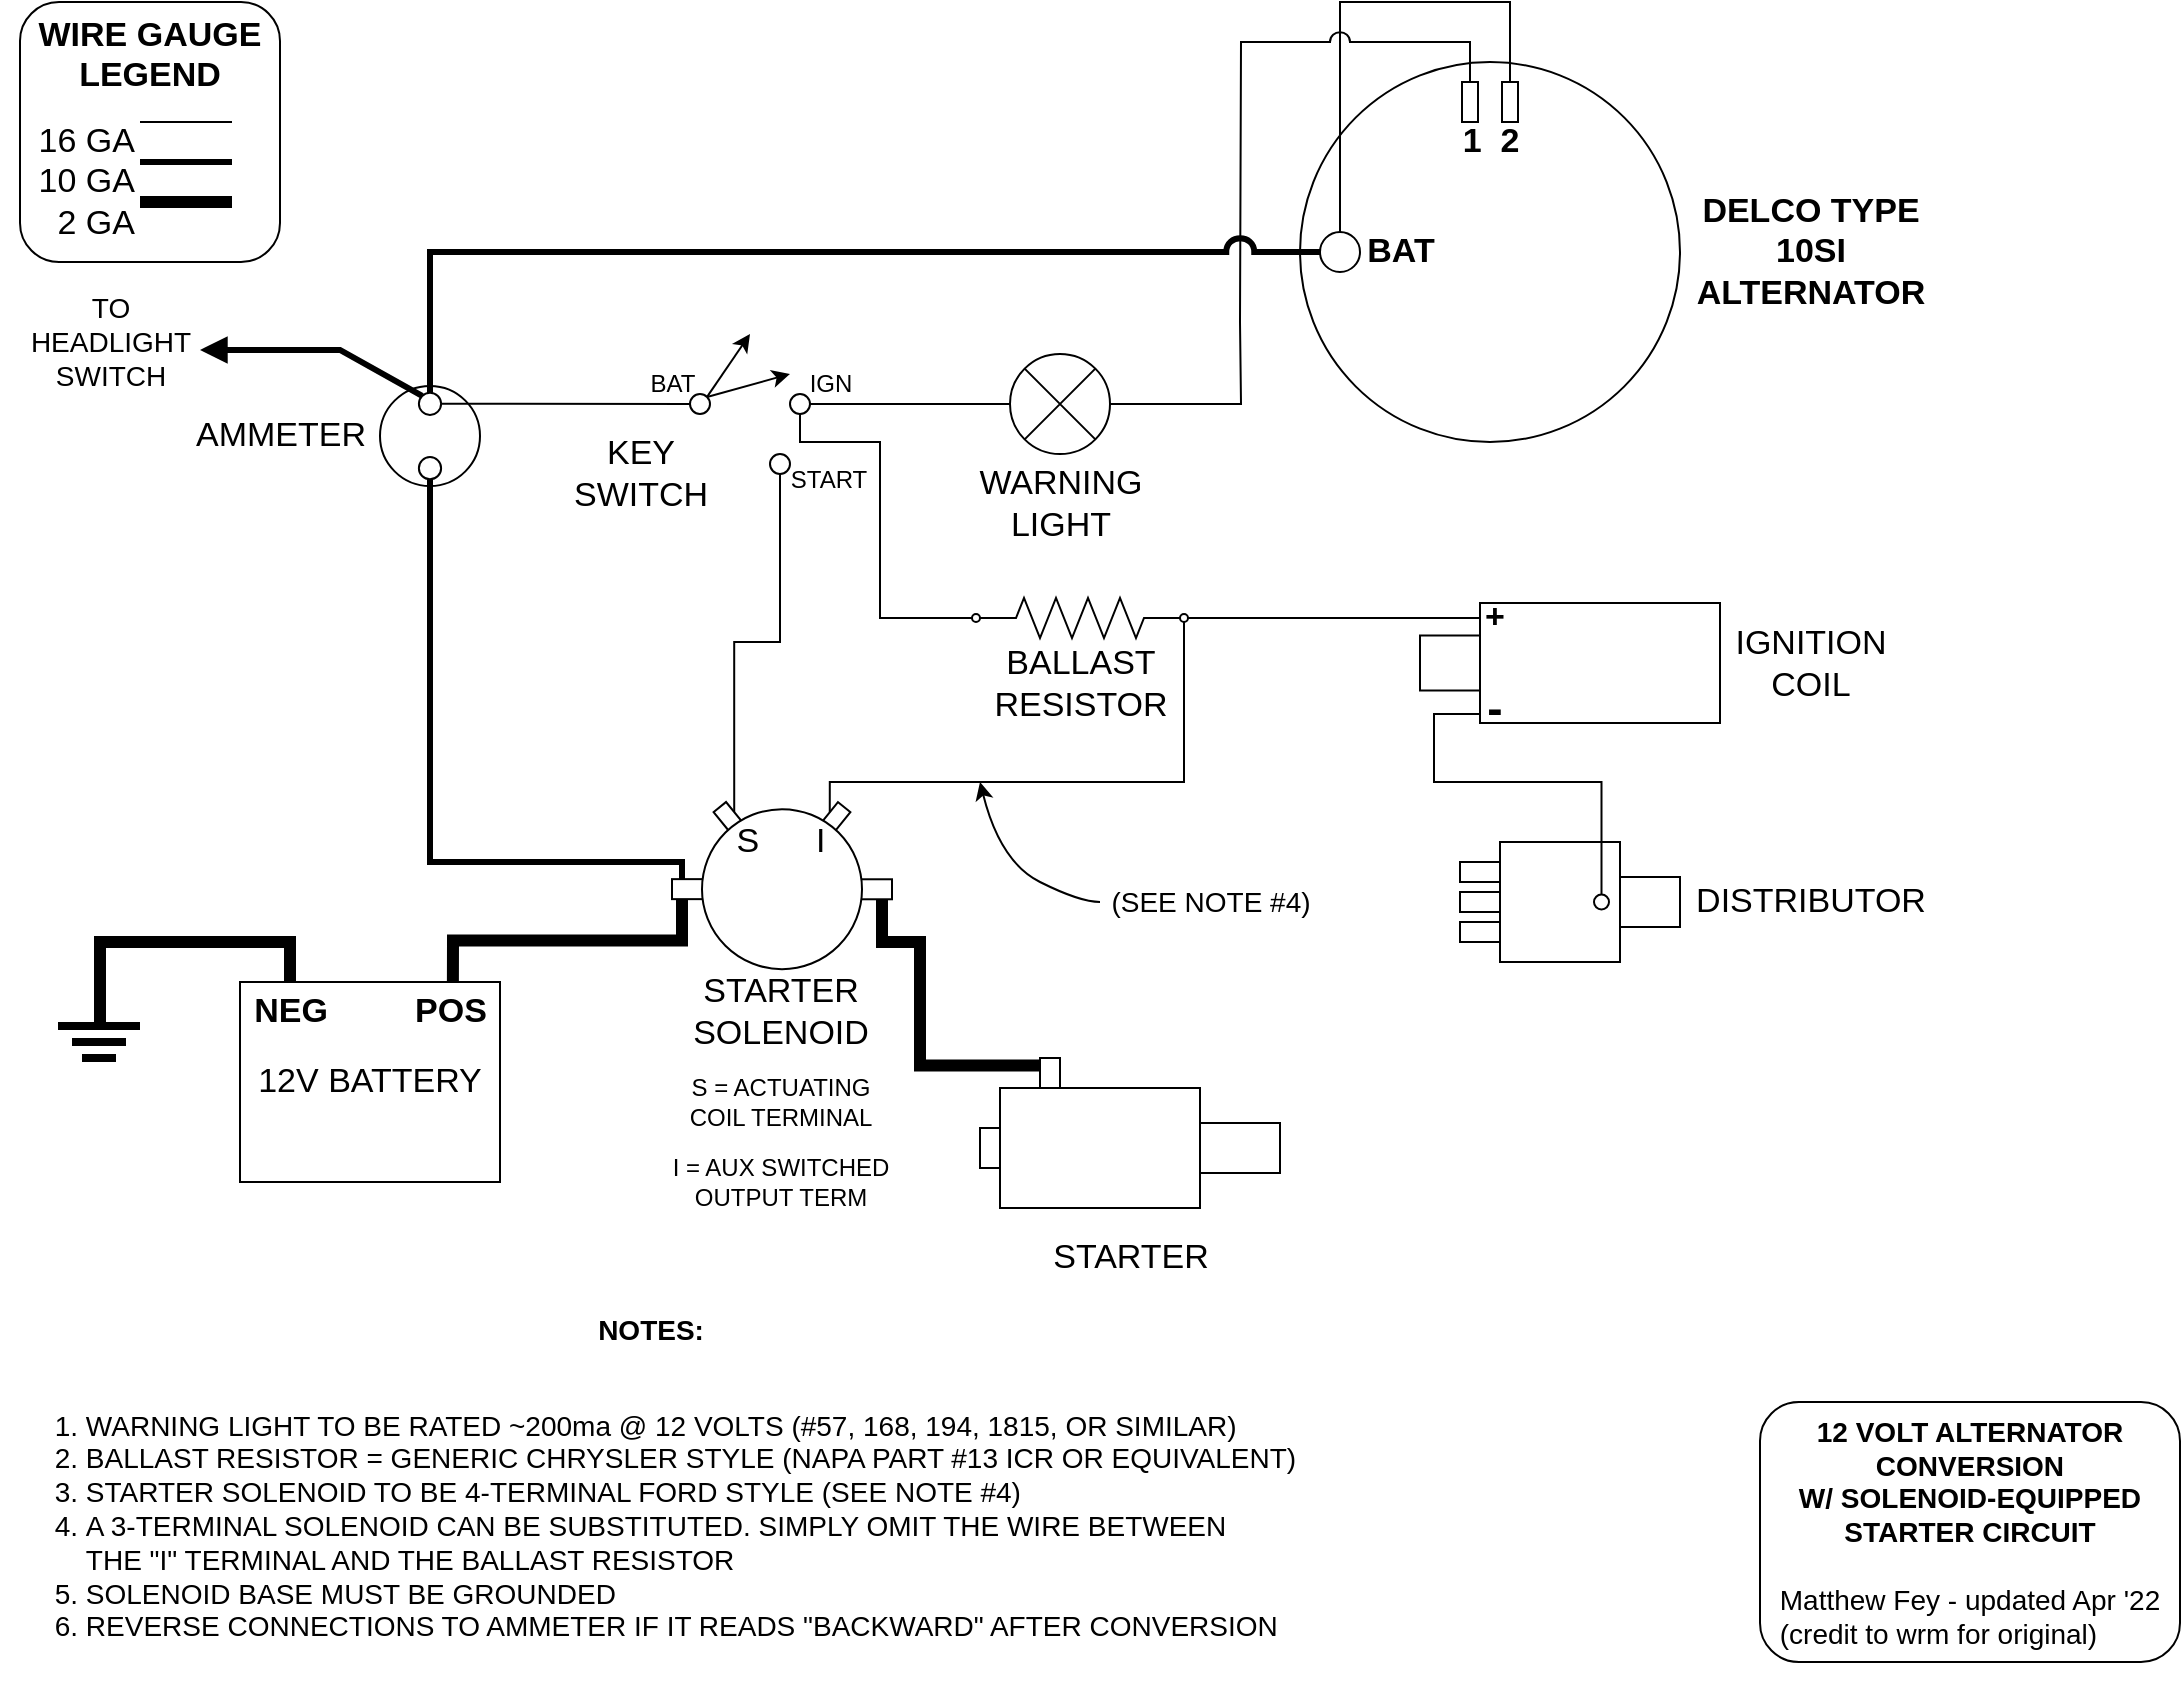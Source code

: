 <mxfile version="17.4.5" type="github">
  <diagram id="0mdSYScjWCPgBPlkuswg" name="Page-1">
    <mxGraphModel dx="1328" dy="1154" grid="1" gridSize="10" guides="1" tooltips="1" connect="1" arrows="1" fold="1" page="1" pageScale="1" pageWidth="1100" pageHeight="850" math="0" shadow="0">
      <root>
        <mxCell id="0" />
        <mxCell id="1" parent="0" />
        <mxCell id="Z7ZbEPt0gSPzM43egvNZ-90" style="edgeStyle=orthogonalEdgeStyle;rounded=0;jumpStyle=arc;jumpSize=10;orthogonalLoop=1;jettySize=auto;html=1;exitX=1;exitY=0.5;exitDx=0;exitDy=0;exitPerimeter=0;fontSize=11;endArrow=none;endFill=0;" edge="1" parent="1" source="83c7Uw7BSurRXPV7c4tu-4">
          <mxGeometry relative="1" as="geometry">
            <mxPoint x="620" y="170" as="targetPoint" />
          </mxGeometry>
        </mxCell>
        <mxCell id="Z7ZbEPt0gSPzM43egvNZ-95" style="edgeStyle=orthogonalEdgeStyle;rounded=0;jumpStyle=arc;jumpSize=10;orthogonalLoop=1;jettySize=auto;html=1;fontSize=17;endArrow=none;endFill=0;strokeWidth=1;entryX=0.5;entryY=1;entryDx=0;entryDy=0;" edge="1" parent="1" source="83c7Uw7BSurRXPV7c4tu-5" target="Z7ZbEPt0gSPzM43egvNZ-22">
          <mxGeometry relative="1" as="geometry">
            <mxPoint x="420" y="230" as="targetPoint" />
            <Array as="points">
              <mxPoint x="440" y="318" />
              <mxPoint x="440" y="230" />
              <mxPoint x="400" y="230" />
            </Array>
          </mxGeometry>
        </mxCell>
        <mxCell id="83c7Uw7BSurRXPV7c4tu-13" value="" style="group" parent="1" vertex="1" connectable="0">
          <mxGeometry x="730" y="430" width="240" height="115" as="geometry" />
        </mxCell>
        <mxCell id="Z7ZbEPt0gSPzM43egvNZ-70" value="" style="group" vertex="1" connectable="0" parent="83c7Uw7BSurRXPV7c4tu-13">
          <mxGeometry width="240" height="60" as="geometry" />
        </mxCell>
        <mxCell id="Z7ZbEPt0gSPzM43egvNZ-69" value="" style="group" vertex="1" connectable="0" parent="Z7ZbEPt0gSPzM43egvNZ-70">
          <mxGeometry width="110" height="60" as="geometry" />
        </mxCell>
        <mxCell id="83c7Uw7BSurRXPV7c4tu-7" value="" style="whiteSpace=wrap;html=1;aspect=fixed;" parent="Z7ZbEPt0gSPzM43egvNZ-69" vertex="1">
          <mxGeometry x="20" width="60" height="60" as="geometry" />
        </mxCell>
        <mxCell id="83c7Uw7BSurRXPV7c4tu-8" value="" style="rounded=0;whiteSpace=wrap;html=1;" parent="Z7ZbEPt0gSPzM43egvNZ-69" vertex="1">
          <mxGeometry y="10" width="20" height="10" as="geometry" />
        </mxCell>
        <mxCell id="83c7Uw7BSurRXPV7c4tu-9" value="" style="rounded=0;whiteSpace=wrap;html=1;" parent="Z7ZbEPt0gSPzM43egvNZ-69" vertex="1">
          <mxGeometry y="25" width="20" height="10" as="geometry" />
        </mxCell>
        <mxCell id="83c7Uw7BSurRXPV7c4tu-10" value="" style="rounded=0;whiteSpace=wrap;html=1;" parent="Z7ZbEPt0gSPzM43egvNZ-69" vertex="1">
          <mxGeometry y="40" width="20" height="10" as="geometry" />
        </mxCell>
        <mxCell id="83c7Uw7BSurRXPV7c4tu-12" value="" style="rounded=0;whiteSpace=wrap;html=1;" parent="Z7ZbEPt0gSPzM43egvNZ-69" vertex="1">
          <mxGeometry x="80" y="17.5" width="30" height="25" as="geometry" />
        </mxCell>
        <mxCell id="Z7ZbEPt0gSPzM43egvNZ-67" value="" style="ellipse;whiteSpace=wrap;html=1;aspect=fixed;fontSize=17;" vertex="1" parent="Z7ZbEPt0gSPzM43egvNZ-69">
          <mxGeometry x="67" y="26.25" width="7.5" height="7.5" as="geometry" />
        </mxCell>
        <mxCell id="Z7ZbEPt0gSPzM43egvNZ-68" value="DISTRIBUTOR" style="text;html=1;align=center;verticalAlign=middle;resizable=0;points=[];autosize=1;strokeColor=none;fillColor=none;fontSize=17;" vertex="1" parent="Z7ZbEPt0gSPzM43egvNZ-70">
          <mxGeometry x="110" y="15" width="130" height="30" as="geometry" />
        </mxCell>
        <mxCell id="Z7ZbEPt0gSPzM43egvNZ-47" value="" style="group" vertex="1" connectable="0" parent="1">
          <mxGeometry x="120" y="500" width="130" height="100" as="geometry" />
        </mxCell>
        <mxCell id="Z7ZbEPt0gSPzM43egvNZ-44" value="12V BATTERY" style="rounded=0;whiteSpace=wrap;html=1;fontSize=17;" vertex="1" parent="Z7ZbEPt0gSPzM43egvNZ-47">
          <mxGeometry width="130" height="100" as="geometry" />
        </mxCell>
        <mxCell id="Z7ZbEPt0gSPzM43egvNZ-45" value="NEG" style="text;html=1;align=center;verticalAlign=middle;resizable=0;points=[];autosize=1;strokeColor=none;fillColor=none;fontSize=17;fontStyle=1" vertex="1" parent="Z7ZbEPt0gSPzM43egvNZ-47">
          <mxGeometry width="50" height="30" as="geometry" />
        </mxCell>
        <mxCell id="Z7ZbEPt0gSPzM43egvNZ-46" value="POS" style="text;html=1;align=center;verticalAlign=middle;resizable=0;points=[];autosize=1;strokeColor=none;fillColor=none;fontSize=17;fontStyle=1" vertex="1" parent="Z7ZbEPt0gSPzM43egvNZ-47">
          <mxGeometry x="80" width="50" height="30" as="geometry" />
        </mxCell>
        <mxCell id="Z7ZbEPt0gSPzM43egvNZ-119" style="edgeStyle=orthogonalEdgeStyle;rounded=0;jumpStyle=arc;jumpSize=10;orthogonalLoop=1;jettySize=auto;html=1;fontSize=17;endArrow=none;endFill=0;strokeWidth=6;exitX=0.5;exitY=0;exitDx=0;exitDy=0;exitPerimeter=0;" edge="1" parent="Z7ZbEPt0gSPzM43egvNZ-47" source="Z7ZbEPt0gSPzM43egvNZ-45">
          <mxGeometry relative="1" as="geometry">
            <mxPoint x="-70" y="20" as="targetPoint" />
            <Array as="points">
              <mxPoint x="25" y="-20" />
              <mxPoint x="-70" y="-20" />
            </Array>
          </mxGeometry>
        </mxCell>
        <mxCell id="Z7ZbEPt0gSPzM43egvNZ-54" value="" style="group" vertex="1" connectable="0" parent="1">
          <mxGeometry x="490" y="538" width="150" height="115" as="geometry" />
        </mxCell>
        <mxCell id="Z7ZbEPt0gSPzM43egvNZ-52" value="STARTER" style="text;html=1;align=center;verticalAlign=middle;resizable=0;points=[];autosize=1;strokeColor=none;fillColor=none;fontSize=17;" vertex="1" parent="Z7ZbEPt0gSPzM43egvNZ-54">
          <mxGeometry x="30" y="85" width="90" height="30" as="geometry" />
        </mxCell>
        <mxCell id="Z7ZbEPt0gSPzM43egvNZ-48" value="" style="rounded=0;whiteSpace=wrap;html=1;fontSize=17;" vertex="1" parent="Z7ZbEPt0gSPzM43egvNZ-54">
          <mxGeometry x="10" y="15" width="100" height="60" as="geometry" />
        </mxCell>
        <mxCell id="Z7ZbEPt0gSPzM43egvNZ-49" value="" style="rounded=0;whiteSpace=wrap;html=1;fontSize=17;" vertex="1" parent="Z7ZbEPt0gSPzM43egvNZ-54">
          <mxGeometry x="110" y="32.5" width="40" height="25" as="geometry" />
        </mxCell>
        <mxCell id="Z7ZbEPt0gSPzM43egvNZ-50" value="" style="rounded=0;whiteSpace=wrap;html=1;fontSize=17;" vertex="1" parent="Z7ZbEPt0gSPzM43egvNZ-54">
          <mxGeometry x="30" width="10" height="15" as="geometry" />
        </mxCell>
        <mxCell id="Z7ZbEPt0gSPzM43egvNZ-51" value="" style="rounded=0;whiteSpace=wrap;html=1;fontSize=17;" vertex="1" parent="Z7ZbEPt0gSPzM43egvNZ-54">
          <mxGeometry y="35" width="10" height="20" as="geometry" />
        </mxCell>
        <mxCell id="Z7ZbEPt0gSPzM43egvNZ-61" value="" style="group" vertex="1" connectable="0" parent="1">
          <mxGeometry x="650" y="40" width="320" height="190" as="geometry" />
        </mxCell>
        <mxCell id="83c7Uw7BSurRXPV7c4tu-1" value="" style="ellipse;whiteSpace=wrap;html=1;aspect=fixed;" parent="Z7ZbEPt0gSPzM43egvNZ-61" vertex="1">
          <mxGeometry width="190" height="190" as="geometry" />
        </mxCell>
        <mxCell id="83c7Uw7BSurRXPV7c4tu-3" value="&lt;div style=&quot;font-size: 17px;&quot;&gt;DELCO TYPE&lt;/div&gt;&lt;div style=&quot;font-size: 17px;&quot;&gt;10SI&lt;/div&gt;&lt;div style=&quot;font-size: 17px;&quot;&gt;ALTERNATOR&lt;br style=&quot;font-size: 17px;&quot;&gt;&lt;/div&gt;" style="text;html=1;align=center;verticalAlign=middle;resizable=0;points=[];autosize=1;strokeColor=none;fillColor=none;fontStyle=1;fontSize=17;" parent="Z7ZbEPt0gSPzM43egvNZ-61" vertex="1">
          <mxGeometry x="190" y="60" width="130" height="70" as="geometry" />
        </mxCell>
        <mxCell id="Z7ZbEPt0gSPzM43egvNZ-55" value="" style="rounded=0;whiteSpace=wrap;html=1;fontSize=17;" vertex="1" parent="Z7ZbEPt0gSPzM43egvNZ-61">
          <mxGeometry x="81" y="10" width="8" height="20" as="geometry" />
        </mxCell>
        <mxCell id="Z7ZbEPt0gSPzM43egvNZ-57" value="" style="rounded=0;whiteSpace=wrap;html=1;fontSize=17;" vertex="1" parent="Z7ZbEPt0gSPzM43egvNZ-61">
          <mxGeometry x="101" y="10" width="8" height="20" as="geometry" />
        </mxCell>
        <mxCell id="Z7ZbEPt0gSPzM43egvNZ-58" value="" style="ellipse;whiteSpace=wrap;html=1;aspect=fixed;fontSize=17;" vertex="1" parent="Z7ZbEPt0gSPzM43egvNZ-61">
          <mxGeometry x="10" y="85" width="20" height="20" as="geometry" />
        </mxCell>
        <mxCell id="Z7ZbEPt0gSPzM43egvNZ-59" value="1&amp;nbsp; 2" style="text;html=1;align=center;verticalAlign=middle;resizable=0;points=[];autosize=1;strokeColor=none;fillColor=none;fontSize=17;fontStyle=1" vertex="1" parent="Z7ZbEPt0gSPzM43egvNZ-61">
          <mxGeometry x="75" y="25" width="40" height="30" as="geometry" />
        </mxCell>
        <mxCell id="Z7ZbEPt0gSPzM43egvNZ-60" value="BAT" style="text;html=1;align=center;verticalAlign=middle;resizable=0;points=[];autosize=1;strokeColor=none;fillColor=none;fontSize=17;fontStyle=1" vertex="1" parent="Z7ZbEPt0gSPzM43egvNZ-61">
          <mxGeometry x="25" y="80" width="50" height="30" as="geometry" />
        </mxCell>
        <mxCell id="Z7ZbEPt0gSPzM43egvNZ-87" style="edgeStyle=orthogonalEdgeStyle;rounded=0;orthogonalLoop=1;jettySize=auto;html=1;fontSize=11;endArrow=none;endFill=0;jumpStyle=arc;jumpSize=10;" edge="1" parent="Z7ZbEPt0gSPzM43egvNZ-61" source="Z7ZbEPt0gSPzM43egvNZ-57" target="Z7ZbEPt0gSPzM43egvNZ-58">
          <mxGeometry relative="1" as="geometry">
            <Array as="points">
              <mxPoint x="105" y="-30" />
              <mxPoint x="20" y="-30" />
            </Array>
          </mxGeometry>
        </mxCell>
        <mxCell id="Z7ZbEPt0gSPzM43egvNZ-66" value="" style="group;fontSize=12;" vertex="1" connectable="0" parent="1">
          <mxGeometry x="710" y="302.5" width="240" height="75" as="geometry" />
        </mxCell>
        <mxCell id="Z7ZbEPt0gSPzM43egvNZ-65" value="&lt;div style=&quot;font-size: 17px;&quot;&gt;IGNITION&lt;/div&gt;&lt;div style=&quot;font-size: 17px;&quot;&gt;COIL&lt;br style=&quot;font-size: 17px;&quot;&gt;&lt;/div&gt;" style="text;html=1;align=center;verticalAlign=middle;resizable=0;points=[];autosize=1;strokeColor=none;fillColor=none;fontSize=17;" vertex="1" parent="Z7ZbEPt0gSPzM43egvNZ-66">
          <mxGeometry x="150" y="13" width="90" height="50" as="geometry" />
        </mxCell>
        <mxCell id="83c7Uw7BSurRXPV7c4tu-6" value="" style="rounded=0;whiteSpace=wrap;html=1;" parent="Z7ZbEPt0gSPzM43egvNZ-66" vertex="1">
          <mxGeometry x="30" y="8" width="120" height="60" as="geometry" />
        </mxCell>
        <mxCell id="Z7ZbEPt0gSPzM43egvNZ-1" value="" style="rounded=0;whiteSpace=wrap;html=1;" vertex="1" parent="Z7ZbEPt0gSPzM43egvNZ-66">
          <mxGeometry y="24.25" width="30" height="27.5" as="geometry" />
        </mxCell>
        <mxCell id="Z7ZbEPt0gSPzM43egvNZ-63" value="+" style="text;html=1;align=center;verticalAlign=middle;resizable=0;points=[];autosize=1;strokeColor=none;fillColor=none;fontSize=17;fontStyle=1" vertex="1" parent="Z7ZbEPt0gSPzM43egvNZ-66">
          <mxGeometry x="22" width="30" height="30" as="geometry" />
        </mxCell>
        <mxCell id="Z7ZbEPt0gSPzM43egvNZ-64" value="-" style="text;html=1;align=center;verticalAlign=middle;resizable=0;points=[];autosize=1;strokeColor=none;fillColor=none;fontSize=23;fontStyle=1;spacing=0;" vertex="1" parent="Z7ZbEPt0gSPzM43egvNZ-66">
          <mxGeometry x="27" y="45" width="20" height="30" as="geometry" />
        </mxCell>
        <mxCell id="Z7ZbEPt0gSPzM43egvNZ-75" value="" style="group" vertex="1" connectable="0" parent="1">
          <mxGeometry x="330" y="410.001" width="120" height="204.999" as="geometry" />
        </mxCell>
        <mxCell id="Z7ZbEPt0gSPzM43egvNZ-6" value="" style="rounded=0;whiteSpace=wrap;html=1;rotation=51;direction=east;" vertex="1" parent="Z7ZbEPt0gSPzM43egvNZ-75">
          <mxGeometry x="27.5" y="3.569" width="13" height="8" as="geometry" />
        </mxCell>
        <mxCell id="Z7ZbEPt0gSPzM43egvNZ-7" value="" style="rounded=0;whiteSpace=wrap;html=1;" vertex="1" parent="Z7ZbEPt0gSPzM43egvNZ-75">
          <mxGeometry x="6" y="38.569" width="20" height="10" as="geometry" />
        </mxCell>
        <mxCell id="Z7ZbEPt0gSPzM43egvNZ-16" value="" style="group;flipH=1;flipV=0;" vertex="1" connectable="0" parent="Z7ZbEPt0gSPzM43egvNZ-75">
          <mxGeometry x="21" y="0.069" width="95" height="83.569" as="geometry" />
        </mxCell>
        <mxCell id="Z7ZbEPt0gSPzM43egvNZ-13" value="" style="rounded=0;whiteSpace=wrap;html=1;rotation=309;direction=east;flipH=1;flipV=0;" vertex="1" parent="Z7ZbEPt0gSPzM43egvNZ-16">
          <mxGeometry x="60.5" y="3.569" width="13" height="8" as="geometry" />
        </mxCell>
        <mxCell id="Z7ZbEPt0gSPzM43egvNZ-14" value="" style="rounded=0;whiteSpace=wrap;html=1;" vertex="1" parent="Z7ZbEPt0gSPzM43egvNZ-16">
          <mxGeometry x="75" y="38.569" width="20" height="10" as="geometry" />
        </mxCell>
        <mxCell id="Z7ZbEPt0gSPzM43egvNZ-3" value="" style="ellipse;whiteSpace=wrap;html=1;aspect=fixed;" vertex="1" parent="Z7ZbEPt0gSPzM43egvNZ-75">
          <mxGeometry x="21" y="3.569" width="80" height="80" as="geometry" />
        </mxCell>
        <mxCell id="Z7ZbEPt0gSPzM43egvNZ-18" value="S&amp;nbsp;&amp;nbsp;&amp;nbsp;&amp;nbsp;&amp;nbsp; I" style="text;html=1;align=center;verticalAlign=middle;resizable=0;points=[];autosize=1;strokeColor=none;fillColor=none;fontSize=17;" vertex="1" parent="Z7ZbEPt0gSPzM43egvNZ-75">
          <mxGeometry x="30" y="5" width="60" height="30" as="geometry" />
        </mxCell>
        <mxCell id="Z7ZbEPt0gSPzM43egvNZ-74" value="" style="group" vertex="1" connectable="0" parent="Z7ZbEPt0gSPzM43egvNZ-75">
          <mxGeometry y="79.999" width="120" height="125" as="geometry" />
        </mxCell>
        <mxCell id="Z7ZbEPt0gSPzM43egvNZ-71" value="&lt;div&gt;STARTER&lt;/div&gt;&lt;div&gt;SOLENOID&lt;br&gt;&lt;/div&gt;" style="text;html=1;align=center;verticalAlign=middle;resizable=0;points=[];autosize=1;strokeColor=none;fillColor=none;fontSize=17;" vertex="1" parent="Z7ZbEPt0gSPzM43egvNZ-74">
          <mxGeometry x="10" width="100" height="50" as="geometry" />
        </mxCell>
        <mxCell id="Z7ZbEPt0gSPzM43egvNZ-72" value="&lt;div&gt;S = ACTUATING&lt;/div&gt;&lt;div&gt;COIL TERMINAL&lt;br&gt;&lt;/div&gt;" style="text;html=1;align=center;verticalAlign=middle;resizable=0;points=[];autosize=1;strokeColor=none;fillColor=none;fontSize=12;" vertex="1" parent="Z7ZbEPt0gSPzM43egvNZ-74">
          <mxGeometry x="5" y="55" width="110" height="30" as="geometry" />
        </mxCell>
        <mxCell id="Z7ZbEPt0gSPzM43egvNZ-73" value="&lt;div&gt;I = AUX SWITCHED&lt;/div&gt;&lt;div&gt;OUTPUT TERM&lt;br&gt;&lt;/div&gt;" style="text;html=1;align=center;verticalAlign=middle;resizable=0;points=[];autosize=1;strokeColor=none;fillColor=none;fontSize=12;" vertex="1" parent="Z7ZbEPt0gSPzM43egvNZ-74">
          <mxGeometry y="95" width="120" height="30" as="geometry" />
        </mxCell>
        <mxCell id="Z7ZbEPt0gSPzM43egvNZ-84" value="" style="group" vertex="1" connectable="0" parent="1">
          <mxGeometry x="280" y="176" width="159" height="95" as="geometry" />
        </mxCell>
        <mxCell id="Z7ZbEPt0gSPzM43egvNZ-79" value="START" style="text;html=1;align=center;verticalAlign=middle;resizable=0;points=[];autosize=1;strokeColor=none;fillColor=none;fontSize=12;" vertex="1" parent="Z7ZbEPt0gSPzM43egvNZ-84">
          <mxGeometry x="109" y="63" width="50" height="20" as="geometry" />
        </mxCell>
        <mxCell id="Z7ZbEPt0gSPzM43egvNZ-62" value="" style="group" vertex="1" connectable="0" parent="Z7ZbEPt0gSPzM43egvNZ-84">
          <mxGeometry x="65" width="60" height="70" as="geometry" />
        </mxCell>
        <mxCell id="Z7ZbEPt0gSPzM43egvNZ-20" value="" style="ellipse;whiteSpace=wrap;html=1;aspect=fixed;fontSize=17;" vertex="1" parent="Z7ZbEPt0gSPzM43egvNZ-62">
          <mxGeometry y="30" width="10" height="10" as="geometry" />
        </mxCell>
        <mxCell id="Z7ZbEPt0gSPzM43egvNZ-22" value="" style="ellipse;whiteSpace=wrap;html=1;aspect=fixed;fontSize=17;" vertex="1" parent="Z7ZbEPt0gSPzM43egvNZ-62">
          <mxGeometry x="50" y="30" width="10" height="10" as="geometry" />
        </mxCell>
        <mxCell id="Z7ZbEPt0gSPzM43egvNZ-23" value="" style="ellipse;whiteSpace=wrap;html=1;aspect=fixed;fontSize=17;" vertex="1" parent="Z7ZbEPt0gSPzM43egvNZ-62">
          <mxGeometry x="40" y="60" width="10" height="10" as="geometry" />
        </mxCell>
        <mxCell id="Z7ZbEPt0gSPzM43egvNZ-28" value="" style="endArrow=classic;html=1;rounded=0;fontSize=17;exitX=1;exitY=0;exitDx=0;exitDy=0;" edge="1" parent="Z7ZbEPt0gSPzM43egvNZ-62" source="Z7ZbEPt0gSPzM43egvNZ-20">
          <mxGeometry width="50" height="50" relative="1" as="geometry">
            <mxPoint x="10" y="30" as="sourcePoint" />
            <mxPoint x="30" as="targetPoint" />
          </mxGeometry>
        </mxCell>
        <mxCell id="Z7ZbEPt0gSPzM43egvNZ-29" value="" style="endArrow=classic;html=1;rounded=0;fontSize=17;exitX=1;exitY=0;exitDx=0;exitDy=0;" edge="1" parent="Z7ZbEPt0gSPzM43egvNZ-62" source="Z7ZbEPt0gSPzM43egvNZ-20">
          <mxGeometry width="50" height="50" relative="1" as="geometry">
            <mxPoint x="14.996" y="40.004" as="sourcePoint" />
            <mxPoint x="50" y="20" as="targetPoint" />
          </mxGeometry>
        </mxCell>
        <mxCell id="Z7ZbEPt0gSPzM43egvNZ-78" value="BAT" style="text;html=1;align=center;verticalAlign=middle;resizable=0;points=[];autosize=1;strokeColor=none;fillColor=none;fontSize=12;" vertex="1" parent="Z7ZbEPt0gSPzM43egvNZ-84">
          <mxGeometry x="36" y="15" width="40" height="20" as="geometry" />
        </mxCell>
        <mxCell id="Z7ZbEPt0gSPzM43egvNZ-80" value="IGN" style="text;html=1;align=center;verticalAlign=middle;resizable=0;points=[];autosize=1;strokeColor=none;fillColor=none;fontSize=12;" vertex="1" parent="Z7ZbEPt0gSPzM43egvNZ-84">
          <mxGeometry x="115" y="15" width="40" height="20" as="geometry" />
        </mxCell>
        <mxCell id="Z7ZbEPt0gSPzM43egvNZ-83" value="&lt;div&gt;KEY&lt;/div&gt;&lt;div&gt;SWITCH&lt;br&gt;&lt;/div&gt;" style="text;html=1;align=center;verticalAlign=middle;resizable=0;points=[];autosize=1;strokeColor=none;fillColor=none;fontSize=17;" vertex="1" parent="Z7ZbEPt0gSPzM43egvNZ-84">
          <mxGeometry y="45" width="80" height="50" as="geometry" />
        </mxCell>
        <mxCell id="Z7ZbEPt0gSPzM43egvNZ-89" style="edgeStyle=orthogonalEdgeStyle;rounded=0;jumpStyle=arc;jumpSize=10;orthogonalLoop=1;jettySize=auto;html=1;fontSize=11;endArrow=none;endFill=0;exitX=0.5;exitY=0;exitDx=0;exitDy=0;" edge="1" parent="1" source="Z7ZbEPt0gSPzM43egvNZ-55">
          <mxGeometry relative="1" as="geometry">
            <mxPoint x="620" y="170" as="targetPoint" />
          </mxGeometry>
        </mxCell>
        <mxCell id="Z7ZbEPt0gSPzM43egvNZ-85" value="" style="group" vertex="1" connectable="0" parent="1">
          <mxGeometry x="90" y="202" width="150" height="50" as="geometry" />
        </mxCell>
        <mxCell id="Z7ZbEPt0gSPzM43egvNZ-43" value="" style="group" vertex="1" connectable="0" parent="Z7ZbEPt0gSPzM43egvNZ-85">
          <mxGeometry x="100" width="50" height="50" as="geometry" />
        </mxCell>
        <mxCell id="Z7ZbEPt0gSPzM43egvNZ-39" value="" style="ellipse;whiteSpace=wrap;html=1;aspect=fixed;fontSize=17;" vertex="1" parent="Z7ZbEPt0gSPzM43egvNZ-43">
          <mxGeometry width="50" height="50" as="geometry" />
        </mxCell>
        <mxCell id="Z7ZbEPt0gSPzM43egvNZ-40" value="" style="ellipse;whiteSpace=wrap;html=1;aspect=fixed;fontSize=17;" vertex="1" parent="Z7ZbEPt0gSPzM43egvNZ-43">
          <mxGeometry x="19.444" y="3.333" width="11.111" height="11.111" as="geometry" />
        </mxCell>
        <mxCell id="Z7ZbEPt0gSPzM43egvNZ-42" value="" style="ellipse;whiteSpace=wrap;html=1;aspect=fixed;fontSize=17;" vertex="1" parent="Z7ZbEPt0gSPzM43egvNZ-43">
          <mxGeometry x="19.444" y="35.556" width="11.111" height="11.111" as="geometry" />
        </mxCell>
        <mxCell id="Z7ZbEPt0gSPzM43egvNZ-76" value="&lt;font style=&quot;font-size: 17px&quot;&gt;AMMETER&lt;/font&gt;" style="text;html=1;align=center;verticalAlign=middle;resizable=0;points=[];autosize=1;strokeColor=none;fillColor=none;fontSize=12;" vertex="1" parent="Z7ZbEPt0gSPzM43egvNZ-85">
          <mxGeometry y="15" width="100" height="20" as="geometry" />
        </mxCell>
        <mxCell id="Z7ZbEPt0gSPzM43egvNZ-91" style="edgeStyle=orthogonalEdgeStyle;rounded=0;jumpStyle=arc;jumpSize=10;orthogonalLoop=1;jettySize=auto;html=1;entryX=0.5;entryY=0;entryDx=0;entryDy=0;fontSize=11;endArrow=none;endFill=0;strokeWidth=3;" edge="1" parent="1" source="Z7ZbEPt0gSPzM43egvNZ-58" target="Z7ZbEPt0gSPzM43egvNZ-40">
          <mxGeometry relative="1" as="geometry" />
        </mxCell>
        <mxCell id="Z7ZbEPt0gSPzM43egvNZ-93" value="" style="group" vertex="1" connectable="0" parent="1">
          <mxGeometry x="480" y="186" width="100" height="100" as="geometry" />
        </mxCell>
        <mxCell id="83c7Uw7BSurRXPV7c4tu-4" value="" style="pointerEvents=1;verticalLabelPosition=bottom;shadow=0;dashed=0;align=center;html=1;verticalAlign=top;shape=mxgraph.electrical.miscellaneous.light_bulb;" parent="Z7ZbEPt0gSPzM43egvNZ-93" vertex="1">
          <mxGeometry x="20" width="60" height="50" as="geometry" />
        </mxCell>
        <mxCell id="Z7ZbEPt0gSPzM43egvNZ-92" value="&lt;div style=&quot;font-size: 17px;&quot;&gt;WARNING&lt;/div&gt;&lt;div style=&quot;font-size: 17px;&quot;&gt;LIGHT&lt;br style=&quot;font-size: 17px;&quot;&gt;&lt;/div&gt;" style="text;html=1;align=center;verticalAlign=middle;resizable=0;points=[];autosize=1;strokeColor=none;fillColor=none;fontSize=17;" vertex="1" parent="Z7ZbEPt0gSPzM43egvNZ-93">
          <mxGeometry y="50" width="100" height="50" as="geometry" />
        </mxCell>
        <mxCell id="Z7ZbEPt0gSPzM43egvNZ-94" style="edgeStyle=orthogonalEdgeStyle;rounded=0;jumpStyle=arc;jumpSize=10;orthogonalLoop=1;jettySize=auto;html=1;entryX=1;entryY=0.5;entryDx=0;entryDy=0;fontSize=17;endArrow=none;endFill=0;strokeWidth=1;" edge="1" parent="1" source="83c7Uw7BSurRXPV7c4tu-4" target="Z7ZbEPt0gSPzM43egvNZ-22">
          <mxGeometry relative="1" as="geometry" />
        </mxCell>
        <mxCell id="Z7ZbEPt0gSPzM43egvNZ-99" style="edgeStyle=orthogonalEdgeStyle;rounded=0;jumpStyle=arc;jumpSize=10;orthogonalLoop=1;jettySize=auto;html=1;fontSize=17;endArrow=none;endFill=0;strokeWidth=1;exitX=1;exitY=0.5;exitDx=0;exitDy=0;" edge="1" parent="1" source="Z7ZbEPt0gSPzM43egvNZ-101">
          <mxGeometry relative="1" as="geometry">
            <mxPoint x="740" y="318" as="targetPoint" />
          </mxGeometry>
        </mxCell>
        <mxCell id="Z7ZbEPt0gSPzM43egvNZ-100" style="edgeStyle=orthogonalEdgeStyle;rounded=0;jumpStyle=arc;jumpSize=10;orthogonalLoop=1;jettySize=auto;html=1;fontSize=17;endArrow=none;endFill=0;strokeWidth=1;entryX=0.15;entryY=0.617;entryDx=0;entryDy=0;entryPerimeter=0;" edge="1" parent="1" source="Z7ZbEPt0gSPzM43egvNZ-67" target="Z7ZbEPt0gSPzM43egvNZ-64">
          <mxGeometry relative="1" as="geometry">
            <Array as="points">
              <mxPoint x="801" y="400" />
              <mxPoint x="717" y="400" />
              <mxPoint x="717" y="366" />
            </Array>
          </mxGeometry>
        </mxCell>
        <mxCell id="Z7ZbEPt0gSPzM43egvNZ-103" value="" style="group" vertex="1" connectable="0" parent="1">
          <mxGeometry x="486" y="308" width="108" height="67.5" as="geometry" />
        </mxCell>
        <mxCell id="Z7ZbEPt0gSPzM43egvNZ-98" value="" style="group" vertex="1" connectable="0" parent="Z7ZbEPt0gSPzM43egvNZ-103">
          <mxGeometry x="4" width="104" height="67.5" as="geometry" />
        </mxCell>
        <mxCell id="83c7Uw7BSurRXPV7c4tu-5" value="" style="pointerEvents=1;verticalLabelPosition=bottom;shadow=0;dashed=0;align=center;html=1;verticalAlign=top;shape=mxgraph.electrical.resistors.resistor_2;" parent="Z7ZbEPt0gSPzM43egvNZ-98" vertex="1">
          <mxGeometry width="100" height="20" as="geometry" />
        </mxCell>
        <mxCell id="Z7ZbEPt0gSPzM43egvNZ-97" value="&lt;div&gt;BALLAST&lt;/div&gt;&lt;div&gt;RESISTOR&lt;br&gt;&lt;/div&gt;" style="text;html=1;align=center;verticalAlign=middle;resizable=0;points=[];autosize=1;strokeColor=none;fillColor=none;fontSize=17;" vertex="1" parent="Z7ZbEPt0gSPzM43egvNZ-98">
          <mxGeometry y="17.5" width="100" height="50" as="geometry" />
        </mxCell>
        <mxCell id="Z7ZbEPt0gSPzM43egvNZ-101" value="" style="ellipse;whiteSpace=wrap;html=1;aspect=fixed;fontSize=17;" vertex="1" parent="Z7ZbEPt0gSPzM43egvNZ-98">
          <mxGeometry x="100" y="8" width="4" height="4" as="geometry" />
        </mxCell>
        <mxCell id="Z7ZbEPt0gSPzM43egvNZ-102" value="" style="ellipse;whiteSpace=wrap;html=1;aspect=fixed;fontSize=17;" vertex="1" parent="Z7ZbEPt0gSPzM43egvNZ-103">
          <mxGeometry y="8" width="4" height="4" as="geometry" />
        </mxCell>
        <mxCell id="Z7ZbEPt0gSPzM43egvNZ-104" style="edgeStyle=orthogonalEdgeStyle;rounded=0;jumpStyle=arc;jumpSize=10;orthogonalLoop=1;jettySize=auto;html=1;exitX=0.5;exitY=0;exitDx=0;exitDy=0;entryX=0.5;entryY=1;entryDx=0;entryDy=0;fontSize=17;endArrow=none;endFill=0;strokeWidth=1;" edge="1" parent="1" source="Z7ZbEPt0gSPzM43egvNZ-13" target="Z7ZbEPt0gSPzM43egvNZ-101">
          <mxGeometry relative="1" as="geometry">
            <Array as="points">
              <mxPoint x="415" y="400" />
              <mxPoint x="592" y="400" />
            </Array>
          </mxGeometry>
        </mxCell>
        <mxCell id="Z7ZbEPt0gSPzM43egvNZ-106" style="edgeStyle=orthogonalEdgeStyle;rounded=0;jumpStyle=arc;jumpSize=10;orthogonalLoop=1;jettySize=auto;html=1;exitX=0.5;exitY=0;exitDx=0;exitDy=0;fontSize=17;endArrow=none;endFill=0;strokeWidth=1;entryX=0.5;entryY=1;entryDx=0;entryDy=0;" edge="1" parent="1" source="Z7ZbEPt0gSPzM43egvNZ-6" target="Z7ZbEPt0gSPzM43egvNZ-23">
          <mxGeometry relative="1" as="geometry">
            <mxPoint x="350" y="240" as="targetPoint" />
            <Array as="points">
              <mxPoint x="367" y="330" />
              <mxPoint x="390" y="330" />
            </Array>
          </mxGeometry>
        </mxCell>
        <mxCell id="Z7ZbEPt0gSPzM43egvNZ-107" style="edgeStyle=orthogonalEdgeStyle;rounded=0;jumpStyle=arc;jumpSize=10;orthogonalLoop=1;jettySize=auto;html=1;exitX=0;exitY=0.5;exitDx=0;exitDy=0;entryX=1;entryY=0.5;entryDx=0;entryDy=0;fontSize=17;endArrow=none;endFill=0;strokeWidth=1;" edge="1" parent="1" source="Z7ZbEPt0gSPzM43egvNZ-20" target="Z7ZbEPt0gSPzM43egvNZ-40">
          <mxGeometry relative="1" as="geometry" />
        </mxCell>
        <mxCell id="Z7ZbEPt0gSPzM43egvNZ-108" style="edgeStyle=orthogonalEdgeStyle;rounded=0;jumpStyle=arc;jumpSize=10;orthogonalLoop=1;jettySize=auto;html=1;exitX=0.5;exitY=1;exitDx=0;exitDy=0;entryX=0.25;entryY=0;entryDx=0;entryDy=0;fontSize=17;endArrow=none;endFill=0;strokeWidth=3;" edge="1" parent="1" source="Z7ZbEPt0gSPzM43egvNZ-42" target="Z7ZbEPt0gSPzM43egvNZ-7">
          <mxGeometry relative="1" as="geometry">
            <Array as="points">
              <mxPoint x="215" y="440" />
              <mxPoint x="341" y="440" />
            </Array>
          </mxGeometry>
        </mxCell>
        <mxCell id="Z7ZbEPt0gSPzM43egvNZ-109" style="edgeStyle=orthogonalEdgeStyle;rounded=0;jumpStyle=arc;jumpSize=10;orthogonalLoop=1;jettySize=auto;html=1;exitX=0.25;exitY=1;exitDx=0;exitDy=0;entryX=0.529;entryY=-0.003;entryDx=0;entryDy=0;entryPerimeter=0;fontSize=17;endArrow=none;endFill=0;strokeWidth=6;" edge="1" parent="1" source="Z7ZbEPt0gSPzM43egvNZ-7" target="Z7ZbEPt0gSPzM43egvNZ-46">
          <mxGeometry relative="1" as="geometry" />
        </mxCell>
        <mxCell id="Z7ZbEPt0gSPzM43egvNZ-111" style="edgeStyle=orthogonalEdgeStyle;rounded=0;jumpStyle=arc;jumpSize=10;orthogonalLoop=1;jettySize=auto;html=1;exitX=0.75;exitY=1;exitDx=0;exitDy=0;entryX=0;entryY=0.25;entryDx=0;entryDy=0;fontSize=17;endArrow=none;endFill=0;strokeWidth=6;" edge="1" parent="1" source="Z7ZbEPt0gSPzM43egvNZ-14" target="Z7ZbEPt0gSPzM43egvNZ-50">
          <mxGeometry relative="1" as="geometry">
            <Array as="points">
              <mxPoint x="441" y="480" />
              <mxPoint x="460" y="480" />
              <mxPoint x="460" y="542" />
            </Array>
          </mxGeometry>
        </mxCell>
        <mxCell id="Z7ZbEPt0gSPzM43egvNZ-118" value="" style="group" vertex="1" connectable="0" parent="1">
          <mxGeometry x="29" y="522" width="41" height="16" as="geometry" />
        </mxCell>
        <mxCell id="Z7ZbEPt0gSPzM43egvNZ-117" value="" style="endArrow=none;html=1;rounded=0;fontSize=17;strokeWidth=4;jumpStyle=arc;jumpSize=10;" edge="1" parent="Z7ZbEPt0gSPzM43egvNZ-118">
          <mxGeometry width="50" height="50" relative="1" as="geometry">
            <mxPoint x="7" y="8" as="sourcePoint" />
            <mxPoint x="34" y="8" as="targetPoint" />
          </mxGeometry>
        </mxCell>
        <mxCell id="Z7ZbEPt0gSPzM43egvNZ-113" value="" style="endArrow=none;html=1;rounded=0;fontSize=17;strokeWidth=4;jumpStyle=arc;jumpSize=10;" edge="1" parent="Z7ZbEPt0gSPzM43egvNZ-118">
          <mxGeometry width="50" height="50" relative="1" as="geometry">
            <mxPoint as="sourcePoint" />
            <mxPoint x="41" as="targetPoint" />
          </mxGeometry>
        </mxCell>
        <mxCell id="Z7ZbEPt0gSPzM43egvNZ-115" value="" style="endArrow=none;html=1;rounded=0;fontSize=17;strokeWidth=4;jumpStyle=arc;jumpSize=10;" edge="1" parent="Z7ZbEPt0gSPzM43egvNZ-118">
          <mxGeometry width="50" height="50" relative="1" as="geometry">
            <mxPoint x="12" y="16" as="sourcePoint" />
            <mxPoint x="29" y="16" as="targetPoint" />
          </mxGeometry>
        </mxCell>
        <mxCell id="Z7ZbEPt0gSPzM43egvNZ-120" value="&lt;div align=&quot;center&quot;&gt;&lt;b&gt;WIRE GAUGE&lt;/b&gt;&lt;/div&gt;&lt;div align=&quot;center&quot;&gt;&lt;b&gt;LEGEND&lt;/b&gt;&lt;/div&gt;&lt;div style=&quot;font-size: 10px&quot; align=&quot;left&quot;&gt;&lt;br&gt;&lt;/div&gt;&lt;div align=&quot;left&quot;&gt;16 GA&lt;/div&gt;&lt;div align=&quot;left&quot;&gt;10 GA&lt;/div&gt;&lt;div align=&quot;left&quot;&gt;&amp;nbsp; 2 GA&lt;br&gt;&lt;/div&gt;" style="rounded=1;whiteSpace=wrap;html=1;fontSize=17;verticalAlign=top;" vertex="1" parent="1">
          <mxGeometry x="10" y="10" width="130" height="130" as="geometry" />
        </mxCell>
        <mxCell id="Z7ZbEPt0gSPzM43egvNZ-121" value="" style="endArrow=none;html=1;rounded=0;fontSize=10;strokeWidth=1;jumpStyle=arc;jumpSize=10;endSize=6;" edge="1" parent="1">
          <mxGeometry width="50" height="50" relative="1" as="geometry">
            <mxPoint x="70" y="70" as="sourcePoint" />
            <mxPoint x="116" y="70" as="targetPoint" />
          </mxGeometry>
        </mxCell>
        <mxCell id="Z7ZbEPt0gSPzM43egvNZ-122" value="" style="endArrow=none;html=1;rounded=0;fontSize=10;strokeWidth=3;jumpStyle=arc;jumpSize=10;" edge="1" parent="1">
          <mxGeometry width="50" height="50" relative="1" as="geometry">
            <mxPoint x="70" y="90" as="sourcePoint" />
            <mxPoint x="116" y="90" as="targetPoint" />
          </mxGeometry>
        </mxCell>
        <mxCell id="Z7ZbEPt0gSPzM43egvNZ-124" value="" style="endArrow=none;html=1;rounded=0;fontSize=10;strokeWidth=6;jumpStyle=arc;jumpSize=10;" edge="1" parent="1">
          <mxGeometry width="50" height="50" relative="1" as="geometry">
            <mxPoint x="70" y="110" as="sourcePoint" />
            <mxPoint x="116" y="110" as="targetPoint" />
          </mxGeometry>
        </mxCell>
        <mxCell id="Z7ZbEPt0gSPzM43egvNZ-126" value="&lt;div style=&quot;font-size: 14px&quot;&gt;&lt;font style=&quot;font-size: 14px&quot;&gt;TO&lt;/font&gt;&lt;/div&gt;&lt;div style=&quot;font-size: 14px&quot;&gt;&lt;font style=&quot;font-size: 14px&quot;&gt;HEADLIGHT&lt;/font&gt;&lt;/div&gt;&lt;div style=&quot;font-size: 14px&quot;&gt;&lt;font style=&quot;font-size: 14px&quot;&gt;SWITCH&lt;br&gt;&lt;/font&gt;&lt;/div&gt;" style="text;html=1;align=center;verticalAlign=middle;resizable=0;points=[];autosize=1;strokeColor=none;fillColor=none;fontSize=11;" vertex="1" parent="1">
          <mxGeometry x="10" y="160" width="90" height="40" as="geometry" />
        </mxCell>
        <mxCell id="Z7ZbEPt0gSPzM43egvNZ-129" value="" style="endArrow=block;html=1;rounded=0;fontSize=14;endSize=6;strokeWidth=3;jumpStyle=arc;jumpSize=10;entryX=1;entryY=0.6;entryDx=0;entryDy=0;entryPerimeter=0;exitX=0;exitY=0;exitDx=0;exitDy=0;endFill=1;" edge="1" parent="1" source="Z7ZbEPt0gSPzM43egvNZ-40" target="Z7ZbEPt0gSPzM43egvNZ-126">
          <mxGeometry width="50" height="50" relative="1" as="geometry">
            <mxPoint x="170" y="170" as="sourcePoint" />
            <mxPoint x="170" y="160" as="targetPoint" />
            <Array as="points">
              <mxPoint x="170" y="184" />
            </Array>
          </mxGeometry>
        </mxCell>
        <mxCell id="Z7ZbEPt0gSPzM43egvNZ-130" value="&lt;div&gt;&lt;b&gt;NOTES:&lt;/b&gt;&lt;/div&gt;&lt;div align=&quot;left&quot;&gt;&lt;b&gt;&lt;br&gt;&lt;/b&gt;&lt;/div&gt;&lt;div align=&quot;left&quot;&gt;&lt;ol&gt;&lt;li&gt;WARNING LIGHT TO BE RATED ~200ma @ 12 VOLTS (#57, 168, 194, 1815, OR SIMILAR)&lt;/li&gt;&lt;li&gt;BALLAST RESISTOR = GENERIC CHRYSLER STYLE (NAPA PART #13 ICR OR EQUIVALENT)&lt;/li&gt;&lt;li&gt;STARTER SOLENOID TO BE 4-TERMINAL FORD STYLE (SEE NOTE #4)&lt;/li&gt;&lt;li&gt;A 3-TERMINAL SOLENOID CAN BE SUBSTITUTED. SIMPLY OMIT THE WIRE BETWEEN&lt;br&gt;THE &quot;I&quot; TERMINAL AND THE BALLAST RESISTOR&lt;/li&gt;&lt;li&gt;SOLENOID BASE MUST BE GROUNDED&lt;/li&gt;&lt;li&gt;REVERSE CONNECTIONS TO AMMETER IF IT READS &quot;BACKWARD&quot; AFTER CONVERSION&lt;br&gt;&lt;/li&gt;&lt;/ol&gt;&lt;/div&gt;" style="text;html=1;align=center;verticalAlign=middle;resizable=0;points=[];autosize=1;strokeColor=none;fillColor=none;fontSize=14;" vertex="1" parent="1">
          <mxGeometry y="660" width="650" height="190" as="geometry" />
        </mxCell>
        <mxCell id="Z7ZbEPt0gSPzM43egvNZ-133" value="(SEE NOTE #4)" style="text;html=1;align=center;verticalAlign=middle;resizable=0;points=[];autosize=1;strokeColor=none;fillColor=none;fontSize=14;" vertex="1" parent="1">
          <mxGeometry x="550" y="450" width="110" height="20" as="geometry" />
        </mxCell>
        <mxCell id="Z7ZbEPt0gSPzM43egvNZ-134" value="" style="curved=1;endArrow=classic;html=1;rounded=0;fontSize=14;endSize=6;strokeWidth=1;jumpStyle=arc;jumpSize=10;exitX=0;exitY=0.5;exitDx=0;exitDy=0;exitPerimeter=0;" edge="1" parent="1" source="Z7ZbEPt0gSPzM43egvNZ-133">
          <mxGeometry width="50" height="50" relative="1" as="geometry">
            <mxPoint x="550" y="465" as="sourcePoint" />
            <mxPoint x="490" y="400" as="targetPoint" />
            <Array as="points">
              <mxPoint x="540" y="460" />
              <mxPoint x="500" y="440" />
            </Array>
          </mxGeometry>
        </mxCell>
        <mxCell id="Z7ZbEPt0gSPzM43egvNZ-135" value="&lt;div&gt;&lt;b&gt;12 VOLT ALTERNATOR&lt;/b&gt;&lt;/div&gt;&lt;div&gt;&lt;b&gt;CONVERSION&lt;/b&gt;&lt;/div&gt;&lt;div&gt;&lt;b&gt;W/ SOLENOID-EQUIPPED&lt;/b&gt;&lt;/div&gt;&lt;div&gt;&lt;b&gt;STARTER CIRCUIT&lt;/b&gt;&lt;/div&gt;&lt;div&gt;&lt;b&gt;&lt;br&gt;&lt;/b&gt;&lt;/div&gt;&lt;div align=&quot;left&quot;&gt;Matthew Fey - updated Apr &#39;22&lt;/div&gt;&lt;div align=&quot;left&quot;&gt;(credit to wrm for original)&lt;br&gt;&lt;/div&gt;" style="rounded=1;whiteSpace=wrap;html=1;fontSize=14;" vertex="1" parent="1">
          <mxGeometry x="880" y="710" width="210" height="130" as="geometry" />
        </mxCell>
      </root>
    </mxGraphModel>
  </diagram>
</mxfile>
